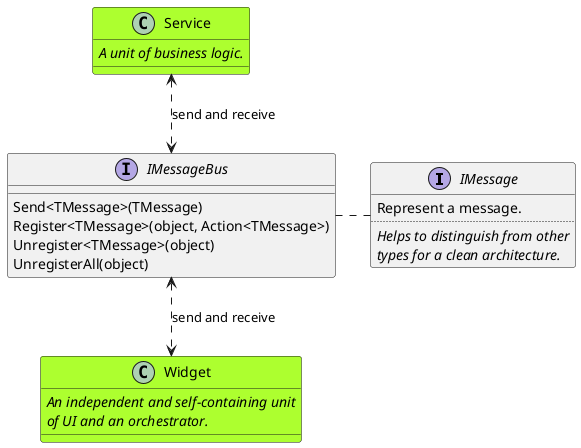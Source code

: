 @startuml architecture-overview

interface IMessage {
    Represent a message.
    ..
    <i>Helps to distinguish from other</i>
    <i>types for a clean architecture.</i>
}

interface IMessageBus {
    Send<TMessage>(TMessage)
    Register<TMessage>(object, Action<TMessage>)
    Unregister<TMessage>(object)
    UnregisterAll(object)
}

class Service #GreenYellow {
    <i>A unit of business logic.</i>
}

class Widget #GreenYellow {
    <i>An independent and self-containing unit</i>
    <i>of UI and an orchestrator.</i>
}

Service <..> IMessageBus : send and receive
IMessageBus <..> Widget : send and receive
IMessageBus . IMessage

@enduml

@startuml architecture-services

interface IWidgetManagementService #GreenYellow {
    Build(string) : WidgetInfo
    Build(WidgetVariant) : WidgetInfo
    Build(WidgetDescription) : WidgetInfo
    ..
    Start(string, string) : WidgetInfo
    Start(WidgetDescription) : WidgetInfo
    ..
    Activate(Guid, string)
    Deactivate(Guid)
    Destroy(Guid)
}

interface IWidgetFactory {
    Build(string) : WidgetInfo
    Build(WidgetVariant) : WidgetInfo
    Register(string, WidgetVariant)
}

class WidgetVariant<TCustomisation> {
    MediatorType : Type
    PresenterType : Type
    StateType : Type
    Customisation : TCustomisation
}

class WidgetDescription<TCustomisation> {
    VariantName : string
    Variant : WidgetVariant
    Position : string
    Customisation : TCustomisation
}

IWidgetFactory <- IWidgetManagementService
IWidgetManagementService .. WidgetDescription
IWidgetFactory .. WidgetVariant
WidgetVariant <- WidgetDescription

@enduml

@startuml architecture-widget

class WidgetMediator #GreenYellow {
    #IsActive : bool
    #InteractionPipe : IInteractionPipe
    #Logger : ILogger
    +Activate(string)
    +Activate(Action<RenderFragment>)
    +Deactivate()
    +Dispose()
    #GetCustomisation<TCustomisation>() : TCustomisation
    #GetState<TState>() : TState
    #GetPresenter<TPresenter>() : TPresenter
}

interface IInteractionPipe {
    Send<TMessage>(TMessage)
    Register<TMessage>(Action<TMessage>)
}

interface IWidgetCustomisation #GreenYellow {
    <i>A customisation for a widget.</i>
}

class WidgetState #GreenYellow {
    <i>A POCO object as a state of a widget.</i>
}

class RazorComponent #GreenYellow {
    <i>A structure of Razor components.</i>
}


WidgetMediator ---> RazorComponent
IWidgetCustomisation <- WidgetMediator
WidgetMediator -> WidgetState
WidgetMediator <.. IInteractionPipe : bubble
IInteractionPipe <.. RazorComponent : bubble

@enduml

@startuml architecture-presenter

interface IWidgetPresenter {
    Activate(IPresenterInlineActivationContext)
    Activate(IPresenterInContainerActivationContext)
    Deactivate()
}

@enduml

@startuml messaging-interaction

collections components order 1
participant Mediator order 2


[-> components : send interaction
components -> components : bubling
components -> components : bubling
components -> Mediator : receive

@enduml

@startuml messaging-message

participant Mediator order 1
entity MessageBus order 2
collections services order 3

Mediator -> MessageBus : send message
MessageBus -> services : receive

...another time (broadcast)...

services -> MessageBus : send message
MessageBus -> services : receive
MessageBus -> services : receive
MessageBus -> Mediator : receive

@enduml

@startuml component-widget

class Widget {
    -VariantName : string
    -Position : string
    -Description : WidgetDescription
    +SetPosition(string)
    +SetDescription(WidgetDescription)
}

@enduml

@startuml component-container

class Container {
    -Key : string
    -ChildContent : RenderFragment
    +SetKey(string)
    +SetContent(RenderFragment)
}

@enduml

@startuml component-vm-region

class ViewModelRegion {
    -ChildContent: RenderFragment
    -ViewModel: INotifyPropertyChanged
    -Filter: string
}

@enduml

@startuml component-system

class CustomComponent<TViewModel> {
    <i>Implement connection with</i>
    <i>an interaction pipeline.</i>
    ..
    -ViewModel : TViewModel
    +SetViewModel(TViewModel)
    #RegisterChild(IComponent)
}

@enduml